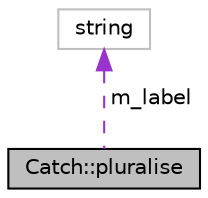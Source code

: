 digraph "Catch::pluralise"
{
  edge [fontname="Helvetica",fontsize="10",labelfontname="Helvetica",labelfontsize="10"];
  node [fontname="Helvetica",fontsize="10",shape=record];
  Node1 [label="Catch::pluralise",height=0.2,width=0.4,color="black", fillcolor="grey75", style="filled", fontcolor="black"];
  Node2 -> Node1 [dir="back",color="darkorchid3",fontsize="10",style="dashed",label=" m_label" ,fontname="Helvetica"];
  Node2 [label="string",height=0.2,width=0.4,color="grey75", fillcolor="white", style="filled"];
}
